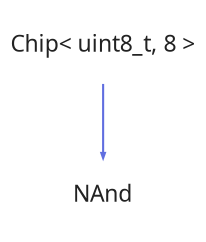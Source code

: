 digraph {
 rankdir = "TB"
 bgcolor = none;
 node [
   shape     = none
   fontname  = "Segoe UI"
   fontsize  = "11"
   fontcolor = "#222222ff"
   color     = "#cacde8ff"
   fillcolor = "#e6e8faff"
   margin    = "0.01"
 ]
 edge [
   arrowsize = "0.25"
   fontname  = "Segoe UI"
   fontsize  = "11"
   color     = "#606ee0ff"
   fontcolor = "#222222ff"
 ]
 0[
   label = "Chip&lt; uint8_t, 8 &gt;"
 ]
 1[
   label = "NAnd"
 ]
 0->1
}
